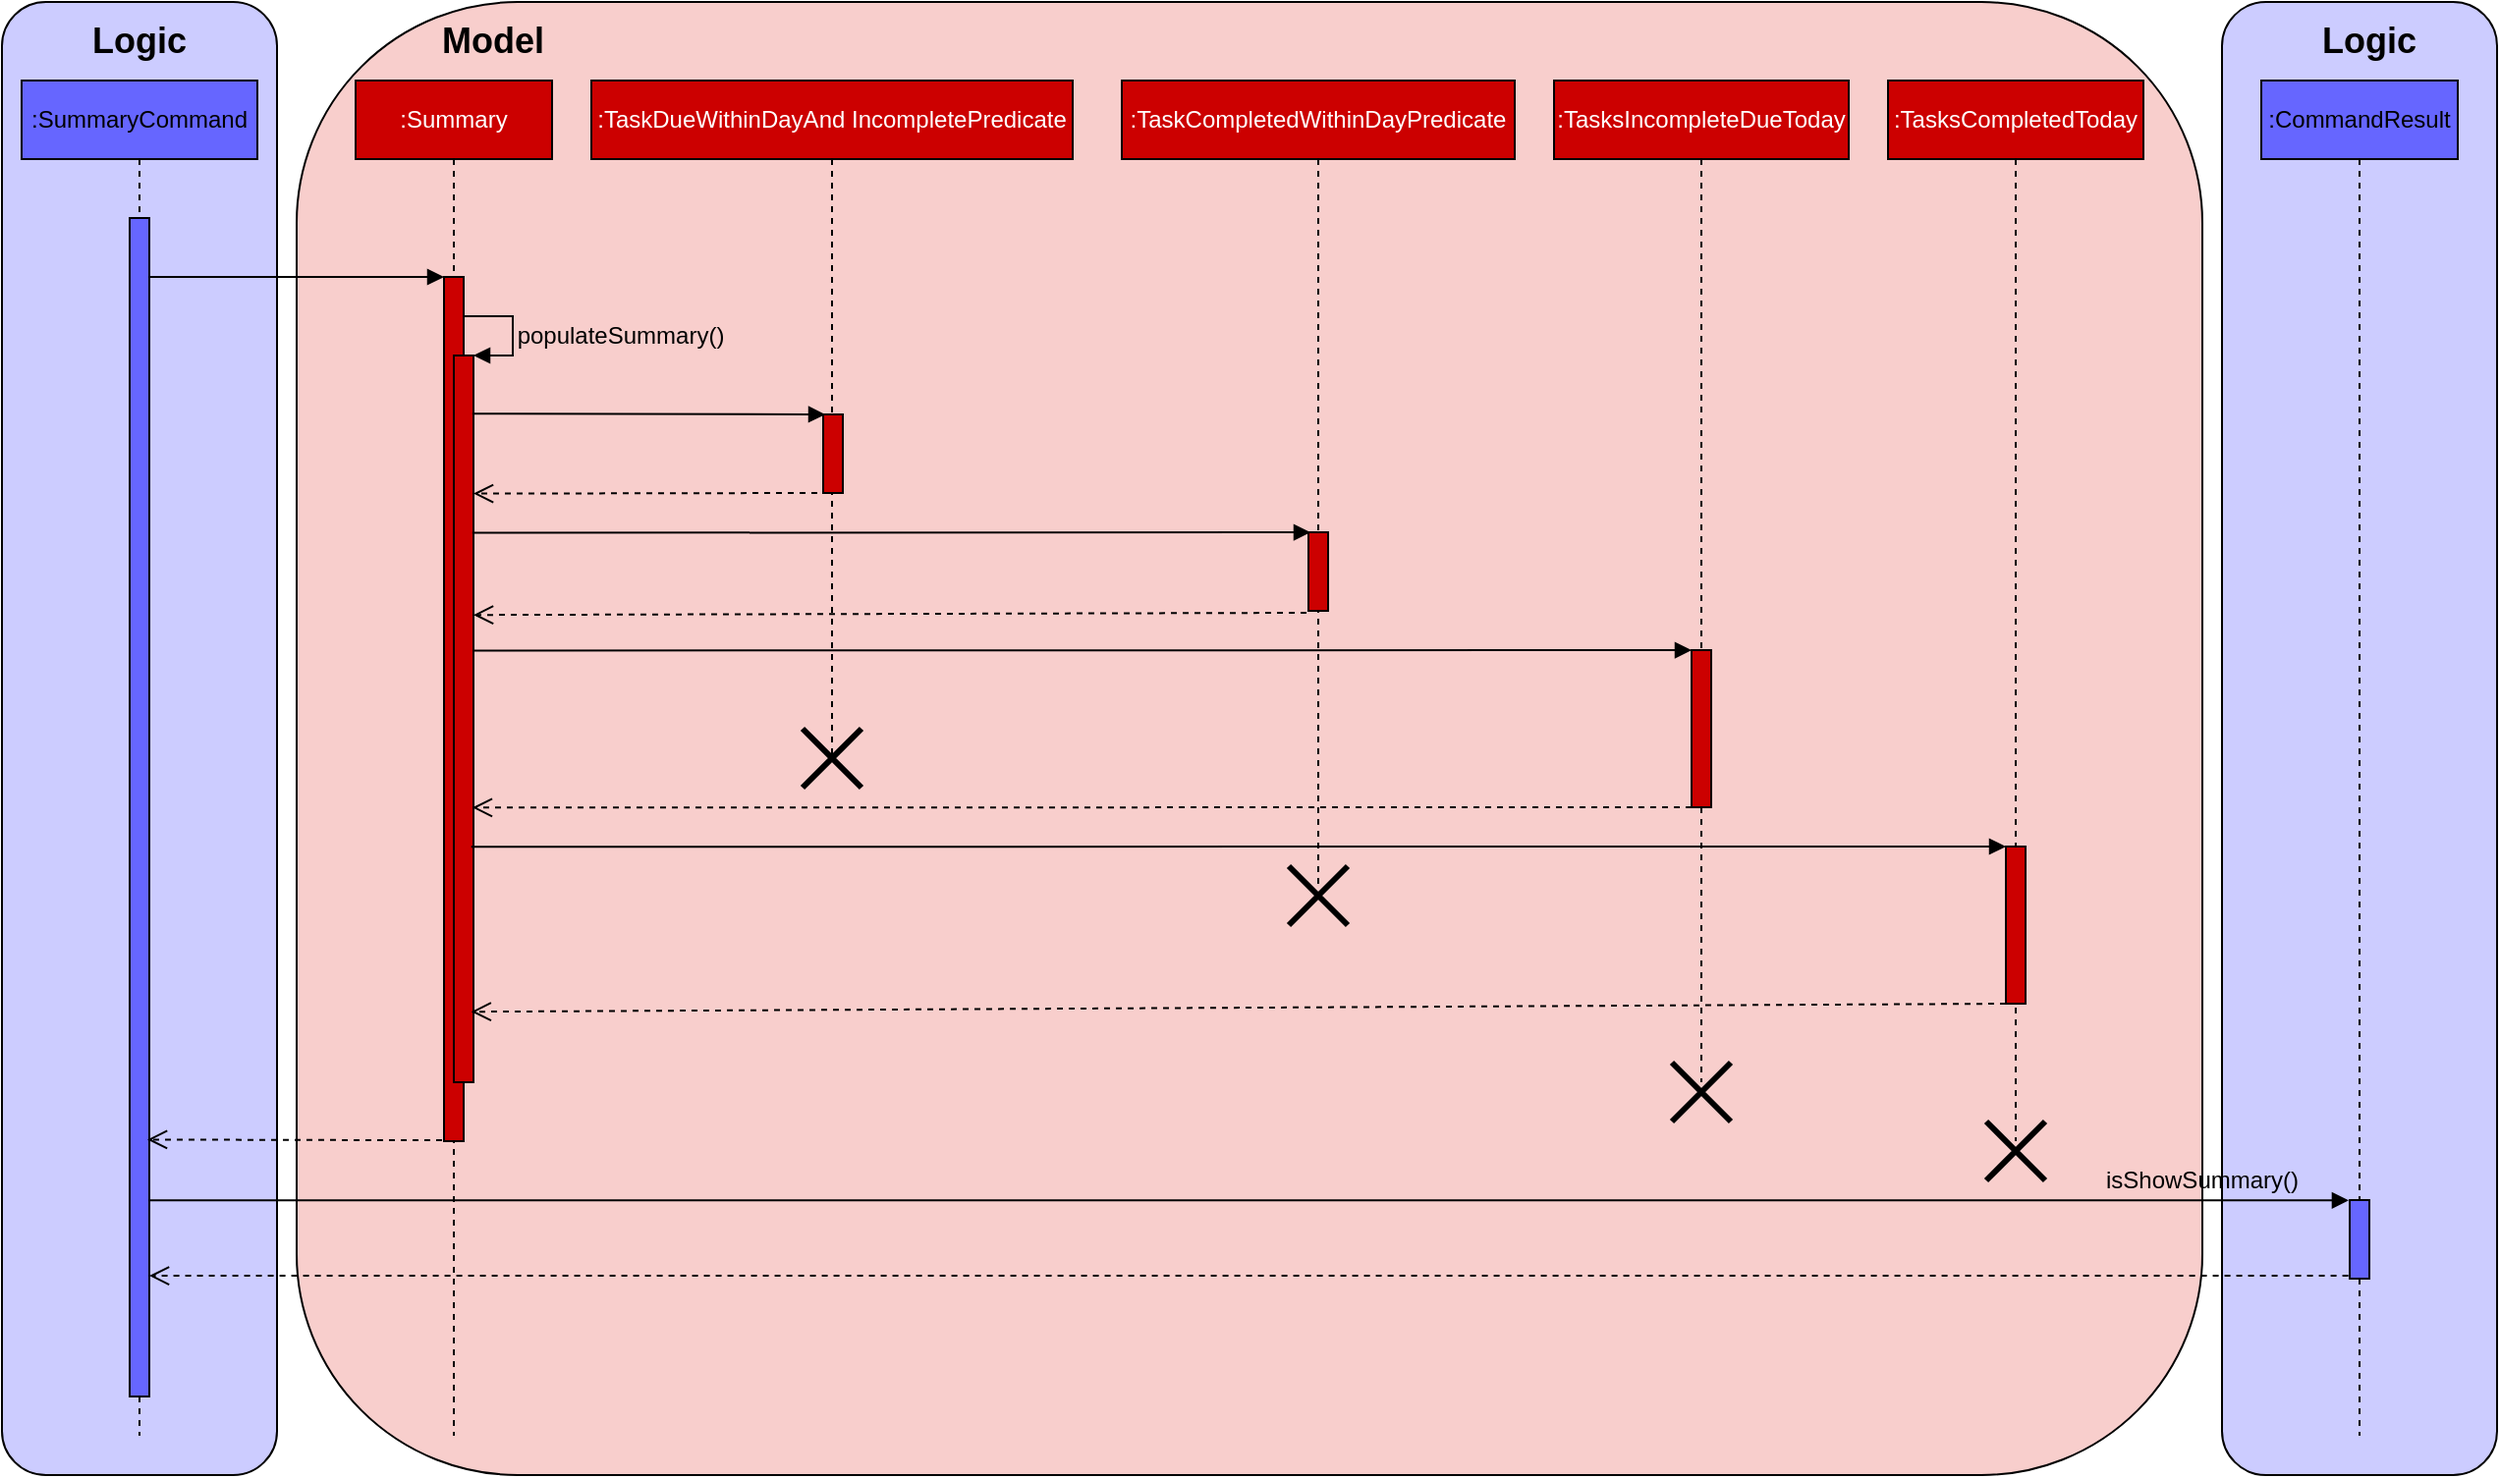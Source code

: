 <mxfile version="12.9.10" type="device"><diagram id="6CBEmQj96PWTL68cha2U" name="Page-1"><mxGraphModel dx="2533" dy="798" grid="1" gridSize="10" guides="1" tooltips="1" connect="1" arrows="1" fold="1" page="1" pageScale="1" pageWidth="850" pageHeight="1100" math="0" shadow="0"><root><mxCell id="0"/><mxCell id="1" parent="0"/><mxCell id="-wmSrORifkcLZyPLTw0D-47" value="" style="rounded=1;whiteSpace=wrap;html=1;fillColor=#CCCCFF;arcSize=16;" parent="1" vertex="1"><mxGeometry x="370" y="50" width="140" height="750" as="geometry"/></mxCell><mxCell id="-wmSrORifkcLZyPLTw0D-40" value="" style="rounded=1;whiteSpace=wrap;html=1;fillColor=#F8CECC;" parent="1" vertex="1"><mxGeometry x="-610" y="50" width="970" height="750" as="geometry"/></mxCell><mxCell id="-wmSrORifkcLZyPLTw0D-1" value="" style="rounded=1;whiteSpace=wrap;html=1;fillColor=#CCCCFF;arcSize=16;" parent="1" vertex="1"><mxGeometry x="-760" y="50" width="140" height="750" as="geometry"/></mxCell><mxCell id="-wmSrORifkcLZyPLTw0D-3" value=":SummaryCommand" style="shape=umlLifeline;perimeter=lifelinePerimeter;whiteSpace=wrap;html=1;container=1;collapsible=0;recursiveResize=0;outlineConnect=0;fillColor=#6666FF;" parent="1" vertex="1"><mxGeometry x="-750" y="90" width="120" height="690" as="geometry"/></mxCell><mxCell id="-wmSrORifkcLZyPLTw0D-11" value="" style="html=1;points=[];perimeter=orthogonalPerimeter;fillColor=#6666FF;" parent="-wmSrORifkcLZyPLTw0D-3" vertex="1"><mxGeometry x="55" y="70" width="10" height="600" as="geometry"/></mxCell><mxCell id="-wmSrORifkcLZyPLTw0D-4" value="&lt;font color=&quot;#ffffff&quot;&gt;:Summary&lt;/font&gt;" style="shape=umlLifeline;perimeter=lifelinePerimeter;whiteSpace=wrap;html=1;container=1;collapsible=0;recursiveResize=0;outlineConnect=0;fillColor=#CC0000;" parent="1" vertex="1"><mxGeometry x="-580" y="90" width="100" height="690" as="geometry"/></mxCell><mxCell id="-wmSrORifkcLZyPLTw0D-12" value="" style="html=1;points=[];perimeter=orthogonalPerimeter;fillColor=#CC0000;" parent="-wmSrORifkcLZyPLTw0D-4" vertex="1"><mxGeometry x="45" y="100" width="10" height="440" as="geometry"/></mxCell><mxCell id="-wmSrORifkcLZyPLTw0D-14" value="" style="html=1;points=[];perimeter=orthogonalPerimeter;fillColor=#CC0000;" parent="-wmSrORifkcLZyPLTw0D-4" vertex="1"><mxGeometry x="50" y="140" width="10" height="370" as="geometry"/></mxCell><mxCell id="-wmSrORifkcLZyPLTw0D-15" value="" style="edgeStyle=orthogonalEdgeStyle;html=1;align=left;spacingLeft=2;endArrow=block;rounded=0;entryX=1;entryY=0;" parent="-wmSrORifkcLZyPLTw0D-4" target="-wmSrORifkcLZyPLTw0D-14" edge="1"><mxGeometry relative="1" as="geometry"><mxPoint x="55" y="120" as="sourcePoint"/><Array as="points"><mxPoint x="80" y="120"/></Array></mxGeometry></mxCell><mxCell id="-wmSrORifkcLZyPLTw0D-5" value="&lt;font color=&quot;#ffffff&quot;&gt;:TaskDueWithinDayAnd IncompletePredicate&lt;/font&gt;" style="shape=umlLifeline;perimeter=lifelinePerimeter;whiteSpace=wrap;html=1;container=1;collapsible=0;recursiveResize=0;outlineConnect=0;fillColor=#CC0000;" parent="1" vertex="1"><mxGeometry x="-460" y="90" width="245" height="345" as="geometry"/></mxCell><mxCell id="-wmSrORifkcLZyPLTw0D-16" value="" style="html=1;points=[];perimeter=orthogonalPerimeter;fillColor=#CC0000;" parent="-wmSrORifkcLZyPLTw0D-5" vertex="1"><mxGeometry x="118" y="170" width="10" height="40" as="geometry"/></mxCell><mxCell id="i5bu_btV9culTmPPjMYs-1" value="" style="shape=umlDestroy;whiteSpace=wrap;html=1;strokeWidth=3;" parent="-wmSrORifkcLZyPLTw0D-5" vertex="1"><mxGeometry x="107.5" y="330" width="30" height="30" as="geometry"/></mxCell><mxCell id="-wmSrORifkcLZyPLTw0D-6" value="&lt;font color=&quot;#ffffff&quot;&gt;:TaskCompletedWithinDayPredicate&lt;/font&gt;" style="shape=umlLifeline;perimeter=lifelinePerimeter;whiteSpace=wrap;html=1;container=1;collapsible=0;recursiveResize=0;outlineConnect=0;fillColor=#CC0000;" parent="1" vertex="1"><mxGeometry x="-190" y="90" width="200" height="410" as="geometry"/></mxCell><mxCell id="-wmSrORifkcLZyPLTw0D-24" value="" style="html=1;points=[];perimeter=orthogonalPerimeter;fillColor=#CC0000;" parent="-wmSrORifkcLZyPLTw0D-6" vertex="1"><mxGeometry x="95" y="230" width="10" height="40" as="geometry"/></mxCell><mxCell id="-wmSrORifkcLZyPLTw0D-7" value="&lt;font color=&quot;#ffffff&quot;&gt;:TasksIncompleteDueToday&lt;/font&gt;" style="shape=umlLifeline;perimeter=lifelinePerimeter;whiteSpace=wrap;html=1;container=1;collapsible=0;recursiveResize=0;outlineConnect=0;fillColor=#CC0000;" parent="1" vertex="1"><mxGeometry x="30" y="90" width="150" height="510" as="geometry"/></mxCell><mxCell id="-wmSrORifkcLZyPLTw0D-27" value="" style="html=1;points=[];perimeter=orthogonalPerimeter;fillColor=#CC0000;" parent="-wmSrORifkcLZyPLTw0D-7" vertex="1"><mxGeometry x="70" y="290" width="10" height="80" as="geometry"/></mxCell><mxCell id="i5bu_btV9culTmPPjMYs-5" value="" style="shape=umlDestroy;whiteSpace=wrap;html=1;strokeWidth=3;" parent="-wmSrORifkcLZyPLTw0D-7" vertex="1"><mxGeometry x="60" y="500" width="30" height="30" as="geometry"/></mxCell><mxCell id="-wmSrORifkcLZyPLTw0D-9" value="&lt;font color=&quot;#ffffff&quot;&gt;:TasksCompletedToday&lt;/font&gt;" style="shape=umlLifeline;perimeter=lifelinePerimeter;whiteSpace=wrap;html=1;container=1;collapsible=0;recursiveResize=0;outlineConnect=0;fillColor=#CC0000;" parent="1" vertex="1"><mxGeometry x="200" y="90" width="130" height="540" as="geometry"/></mxCell><mxCell id="-wmSrORifkcLZyPLTw0D-31" value="" style="html=1;points=[];perimeter=orthogonalPerimeter;fillColor=#CC0000;" parent="-wmSrORifkcLZyPLTw0D-9" vertex="1"><mxGeometry x="60" y="390" width="10" height="80" as="geometry"/></mxCell><mxCell id="i5bu_btV9culTmPPjMYs-6" value="" style="shape=umlDestroy;whiteSpace=wrap;html=1;strokeWidth=3;" parent="-wmSrORifkcLZyPLTw0D-9" vertex="1"><mxGeometry x="50" y="530" width="30" height="30" as="geometry"/></mxCell><mxCell id="-wmSrORifkcLZyPLTw0D-10" value=":CommandResult" style="shape=umlLifeline;perimeter=lifelinePerimeter;whiteSpace=wrap;html=1;container=1;collapsible=0;recursiveResize=0;outlineConnect=0;fillColor=#6666FF;" parent="1" vertex="1"><mxGeometry x="390" y="90" width="100" height="690" as="geometry"/></mxCell><mxCell id="-wmSrORifkcLZyPLTw0D-34" value="" style="html=1;points=[];perimeter=orthogonalPerimeter;fillColor=#6666FF;" parent="-wmSrORifkcLZyPLTw0D-10" vertex="1"><mxGeometry x="45" y="570" width="10" height="40" as="geometry"/></mxCell><mxCell id="-wmSrORifkcLZyPLTw0D-13" value="" style="html=1;verticalAlign=bottom;endArrow=block;entryX=0;entryY=0;entryDx=0;entryDy=0;entryPerimeter=0;" parent="1" source="-wmSrORifkcLZyPLTw0D-11" target="-wmSrORifkcLZyPLTw0D-12" edge="1"><mxGeometry width="80" relative="1" as="geometry"><mxPoint x="-656" y="190" as="sourcePoint"/><mxPoint x="-560" y="190" as="targetPoint"/></mxGeometry></mxCell><mxCell id="-wmSrORifkcLZyPLTw0D-22" value="" style="html=1;verticalAlign=bottom;endArrow=block;entryX=0.1;entryY=0;entryDx=0;entryDy=0;entryPerimeter=0;exitX=0.943;exitY=0.08;exitDx=0;exitDy=0;exitPerimeter=0;" parent="1" source="-wmSrORifkcLZyPLTw0D-14" target="-wmSrORifkcLZyPLTw0D-16" edge="1"><mxGeometry width="80" relative="1" as="geometry"><mxPoint x="-510" y="260" as="sourcePoint"/><mxPoint x="-350" y="260" as="targetPoint"/></mxGeometry></mxCell><mxCell id="-wmSrORifkcLZyPLTw0D-25" value="" style="html=1;verticalAlign=bottom;endArrow=block;entryX=0.1;entryY=0;entryDx=0;entryDy=0;entryPerimeter=0;exitX=0.943;exitY=0.244;exitDx=0;exitDy=0;exitPerimeter=0;" parent="1" source="-wmSrORifkcLZyPLTw0D-14" target="-wmSrORifkcLZyPLTw0D-24" edge="1"><mxGeometry width="80" relative="1" as="geometry"><mxPoint x="-510" y="320" as="sourcePoint"/><mxPoint x="-100" y="320" as="targetPoint"/></mxGeometry></mxCell><mxCell id="-wmSrORifkcLZyPLTw0D-26" value="" style="html=1;verticalAlign=bottom;endArrow=open;dashed=1;endSize=8;exitX=-0.1;exitY=1.025;exitDx=0;exitDy=0;exitPerimeter=0;entryX=1;entryY=0.357;entryDx=0;entryDy=0;entryPerimeter=0;" parent="1" source="-wmSrORifkcLZyPLTw0D-24" target="-wmSrORifkcLZyPLTw0D-14" edge="1"><mxGeometry relative="1" as="geometry"><mxPoint x="-100" y="360" as="sourcePoint"/><mxPoint x="-510" y="362" as="targetPoint"/></mxGeometry></mxCell><mxCell id="-wmSrORifkcLZyPLTw0D-28" value="" style="html=1;verticalAlign=bottom;endArrow=block;exitX=1;exitY=0.406;exitDx=0;exitDy=0;exitPerimeter=0;" parent="1" source="-wmSrORifkcLZyPLTw0D-14" edge="1"><mxGeometry width="80" relative="1" as="geometry"><mxPoint x="-510" y="380" as="sourcePoint"/><mxPoint x="100" y="380" as="targetPoint"/></mxGeometry></mxCell><mxCell id="-wmSrORifkcLZyPLTw0D-29" value="" style="html=1;verticalAlign=bottom;endArrow=open;dashed=1;endSize=8;entryX=0.943;entryY=0.622;entryDx=0;entryDy=0;entryPerimeter=0;" parent="1" target="-wmSrORifkcLZyPLTw0D-14" edge="1"><mxGeometry relative="1" as="geometry"><mxPoint x="100" y="460" as="sourcePoint"/><mxPoint x="-510" y="460" as="targetPoint"/></mxGeometry></mxCell><mxCell id="-wmSrORifkcLZyPLTw0D-32" value="" style="html=1;verticalAlign=bottom;endArrow=block;exitX=0.886;exitY=0.676;exitDx=0;exitDy=0;exitPerimeter=0;" parent="1" source="-wmSrORifkcLZyPLTw0D-14" edge="1"><mxGeometry width="80" relative="1" as="geometry"><mxPoint x="-480" y="480" as="sourcePoint"/><mxPoint x="260" y="480" as="targetPoint"/></mxGeometry></mxCell><mxCell id="-wmSrORifkcLZyPLTw0D-33" value="" style="html=1;verticalAlign=bottom;endArrow=open;dashed=1;endSize=8;entryX=0.886;entryY=0.903;entryDx=0;entryDy=0;entryPerimeter=0;" parent="1" target="-wmSrORifkcLZyPLTw0D-14" edge="1"><mxGeometry relative="1" as="geometry"><mxPoint x="260" y="560" as="sourcePoint"/><mxPoint x="-500" y="564" as="targetPoint"/></mxGeometry></mxCell><mxCell id="-wmSrORifkcLZyPLTw0D-23" value="" style="html=1;verticalAlign=bottom;endArrow=open;dashed=1;endSize=8;exitX=-0.3;exitY=1;exitDx=0;exitDy=0;exitPerimeter=0;entryX=1;entryY=0.19;entryDx=0;entryDy=0;entryPerimeter=0;" parent="1" source="-wmSrORifkcLZyPLTw0D-16" target="-wmSrORifkcLZyPLTw0D-14" edge="1"><mxGeometry relative="1" as="geometry"><mxPoint x="-440" y="300" as="sourcePoint"/><mxPoint x="-510" y="302" as="targetPoint"/></mxGeometry></mxCell><mxCell id="-wmSrORifkcLZyPLTw0D-35" value="" style="html=1;verticalAlign=bottom;endArrow=open;dashed=1;endSize=8;exitX=-0.1;exitY=0.999;exitDx=0;exitDy=0;exitPerimeter=0;entryX=0.9;entryY=0.782;entryDx=0;entryDy=0;entryPerimeter=0;" parent="1" source="-wmSrORifkcLZyPLTw0D-12" target="-wmSrORifkcLZyPLTw0D-11" edge="1"><mxGeometry relative="1" as="geometry"><mxPoint x="-540" y="630" as="sourcePoint"/><mxPoint x="-610" y="630" as="targetPoint"/></mxGeometry></mxCell><mxCell id="-wmSrORifkcLZyPLTw0D-36" value="" style="html=1;verticalAlign=bottom;endArrow=block;entryX=-0.054;entryY=0.004;entryDx=0;entryDy=0;entryPerimeter=0;" parent="1" source="-wmSrORifkcLZyPLTw0D-11" target="-wmSrORifkcLZyPLTw0D-34" edge="1"><mxGeometry x="0.878" width="80" relative="1" as="geometry"><mxPoint x="320" y="660" as="sourcePoint"/><mxPoint x="394" y="659" as="targetPoint"/><mxPoint as="offset"/></mxGeometry></mxCell><mxCell id="-wmSrORifkcLZyPLTw0D-37" value="" style="html=1;verticalAlign=bottom;endArrow=open;dashed=1;endSize=8;exitX=-0.071;exitY=0.964;exitDx=0;exitDy=0;exitPerimeter=0;" parent="1" source="-wmSrORifkcLZyPLTw0D-34" target="-wmSrORifkcLZyPLTw0D-11" edge="1"><mxGeometry relative="1" as="geometry"><mxPoint x="390" y="700" as="sourcePoint"/><mxPoint x="310" y="700" as="targetPoint"/></mxGeometry></mxCell><mxCell id="-wmSrORifkcLZyPLTw0D-48" value="&lt;b&gt;&lt;font style=&quot;font-size: 18px&quot;&gt;Model&lt;/font&gt;&lt;/b&gt;" style="text;html=1;strokeColor=none;fillColor=none;align=center;verticalAlign=middle;whiteSpace=wrap;rounded=0;" parent="1" vertex="1"><mxGeometry x="-530" y="60" width="40" height="20" as="geometry"/></mxCell><mxCell id="-wmSrORifkcLZyPLTw0D-49" value="&lt;b&gt;&lt;font style=&quot;font-size: 18px&quot;&gt;Logic&lt;/font&gt;&lt;/b&gt;" style="text;html=1;strokeColor=none;fillColor=none;align=center;verticalAlign=middle;whiteSpace=wrap;rounded=0;" parent="1" vertex="1"><mxGeometry x="-710" y="60" width="40" height="20" as="geometry"/></mxCell><mxCell id="-wmSrORifkcLZyPLTw0D-50" value="&lt;b&gt;&lt;font style=&quot;font-size: 18px&quot;&gt;Logic&lt;/font&gt;&lt;/b&gt;" style="text;html=1;strokeColor=none;fillColor=none;align=center;verticalAlign=middle;whiteSpace=wrap;rounded=0;" parent="1" vertex="1"><mxGeometry x="425" y="60" width="40" height="20" as="geometry"/></mxCell><mxCell id="i5bu_btV9culTmPPjMYs-4" value="" style="shape=umlDestroy;whiteSpace=wrap;html=1;strokeWidth=3;" parent="1" vertex="1"><mxGeometry x="-105" y="490" width="30" height="30" as="geometry"/></mxCell><mxCell id="4O2eXZbBO76Qzb38JQfZ-1" value="populateSummary()" style="text;html=1;strokeColor=none;fillColor=none;align=center;verticalAlign=middle;whiteSpace=wrap;rounded=0;" vertex="1" parent="1"><mxGeometry x="-465" y="210" width="40" height="20" as="geometry"/></mxCell><mxCell id="4O2eXZbBO76Qzb38JQfZ-2" value="isShowSummary()" style="text;html=1;strokeColor=none;fillColor=none;align=center;verticalAlign=middle;whiteSpace=wrap;rounded=0;" vertex="1" parent="1"><mxGeometry x="340" y="640" width="40" height="20" as="geometry"/></mxCell></root></mxGraphModel></diagram></mxfile>
